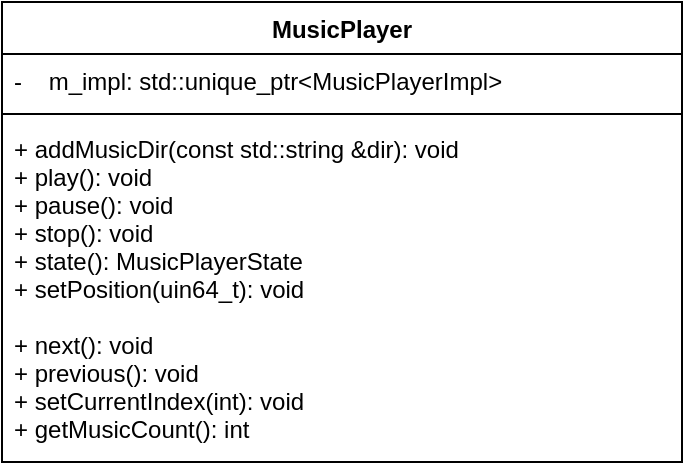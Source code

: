 <mxfile>
    <diagram id="mCOwWyknk1EIhnRiQahm" name="第 1 页">
        <mxGraphModel dx="629" dy="810" grid="1" gridSize="10" guides="1" tooltips="1" connect="1" arrows="1" fold="1" page="1" pageScale="1" pageWidth="827" pageHeight="1169" background="none" math="0" shadow="0">
            <root>
                <mxCell id="0"/>
                <mxCell id="1" parent="0"/>
                <mxCell id="2" value="MusicPlayer" style="swimlane;fontStyle=1;align=center;verticalAlign=top;childLayout=stackLayout;horizontal=1;startSize=26;horizontalStack=0;resizeParent=1;resizeParentMax=0;resizeLast=0;collapsible=1;marginBottom=0;" parent="1" vertex="1">
                    <mxGeometry x="90" y="700" width="340" height="230" as="geometry"/>
                </mxCell>
                <mxCell id="3" value="-    m_impl: std::unique_ptr&lt;MusicPlayerImpl&gt;" style="text;strokeColor=none;fillColor=none;align=left;verticalAlign=top;spacingLeft=4;spacingRight=4;overflow=hidden;rotatable=0;points=[[0,0.5],[1,0.5]];portConstraint=eastwest;" parent="2" vertex="1">
                    <mxGeometry y="26" width="340" height="26" as="geometry"/>
                </mxCell>
                <mxCell id="4" value="" style="line;strokeWidth=1;fillColor=none;align=left;verticalAlign=middle;spacingTop=-1;spacingLeft=3;spacingRight=3;rotatable=0;labelPosition=right;points=[];portConstraint=eastwest;strokeColor=inherit;" parent="2" vertex="1">
                    <mxGeometry y="52" width="340" height="8" as="geometry"/>
                </mxCell>
                <mxCell id="5" value="+ addMusicDir(const std::string &amp;dir): void&#10;+ play(): void&#10;+ pause(): void&#10;+ stop(): void&#10;+ state(): MusicPlayerState&#10;+ setPosition(uin64_t): void&#10;&#10;+ next(): void&#10;+ previous(): void&#10;+ setCurrentIndex(int): void&#10;+ getMusicCount(): int" style="text;strokeColor=none;fillColor=none;align=left;verticalAlign=top;spacingLeft=4;spacingRight=4;overflow=hidden;rotatable=0;points=[[0,0.5],[1,0.5]];portConstraint=eastwest;" parent="2" vertex="1">
                    <mxGeometry y="60" width="340" height="170" as="geometry"/>
                </mxCell>
            </root>
        </mxGraphModel>
    </diagram>
</mxfile>